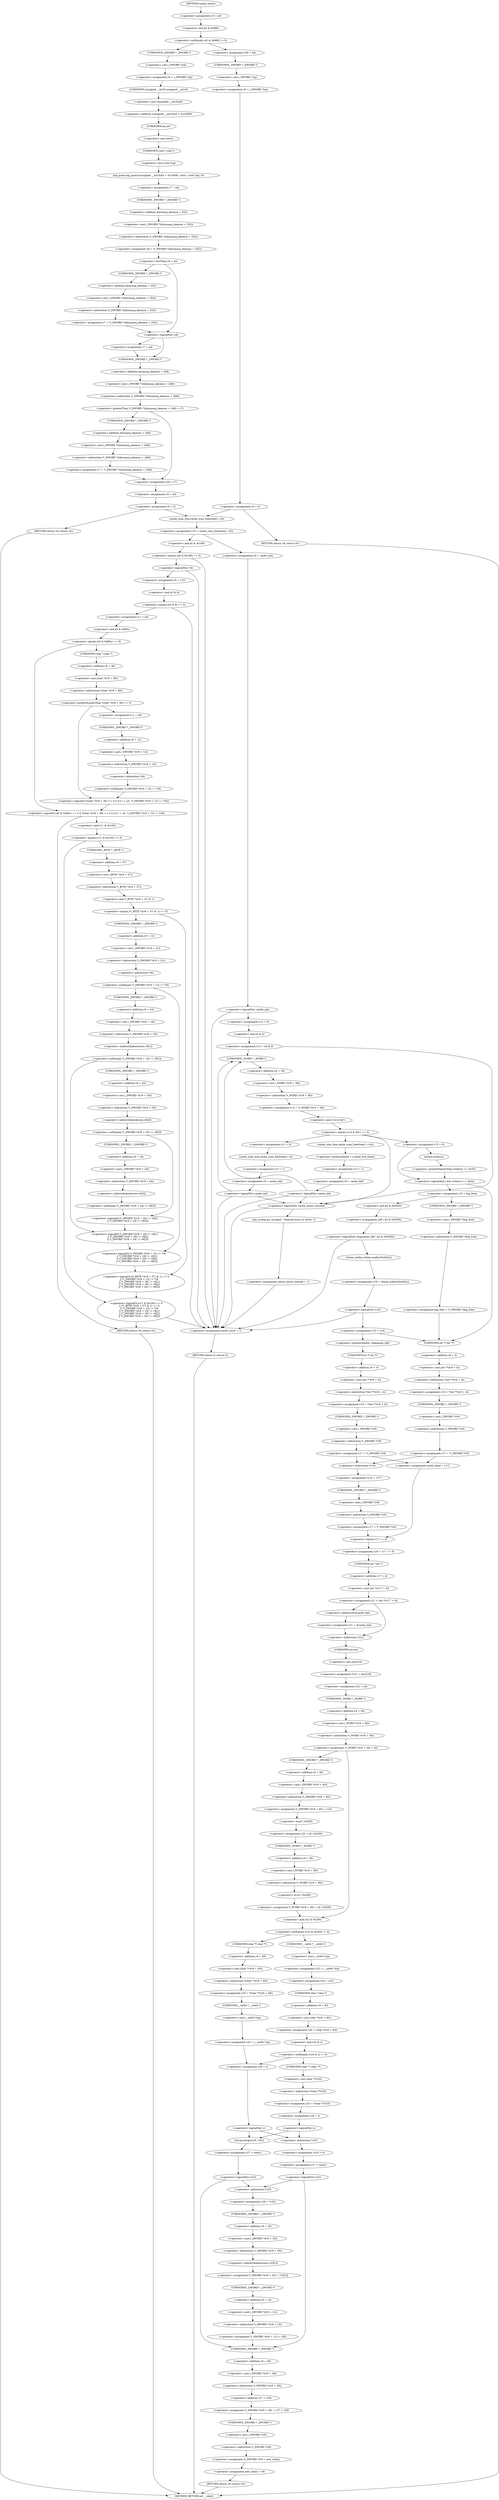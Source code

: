 digraph cache_insert {  
"1000156" [label = "(<operator>.assignment,v5 = a5)" ]
"1000160" [label = "(<operator>.notEquals,(a5 & 0x980) != 0)" ]
"1000161" [label = "(<operator>.and,a5 & 0x980)" ]
"1000166" [label = "(<operator>.assignment,v6 = (_DWORD *)cp)" ]
"1000168" [label = "(<operator>.cast,(_DWORD *)cp)" ]
"1000169" [label = "(UNKNOWN,_DWORD *,_DWORD *)" ]
"1000171" [label = "(log_query,log_query((unsigned __int16)a5 + 0x10000, (int)s, (void *)cp, 0))" ]
"1000172" [label = "(<operator>.addition,(unsigned __int16)a5 + 0x10000)" ]
"1000173" [label = "(<operator>.cast,(unsigned __int16)a5)" ]
"1000174" [label = "(UNKNOWN,unsigned __int16,unsigned __int16)" ]
"1000177" [label = "(<operator>.cast,(int)s)" ]
"1000178" [label = "(UNKNOWN,int,int)" ]
"1000180" [label = "(<operator>.cast,(void *)cp)" ]
"1000181" [label = "(UNKNOWN,void *,void *)" ]
"1000184" [label = "(<operator>.assignment,v7 = a4)" ]
"1000187" [label = "(<operator>.assignment,v8 = *(_DWORD *)(dnsmasq_daemon + 252))" ]
"1000189" [label = "(<operator>.indirection,*(_DWORD *)(dnsmasq_daemon + 252))" ]
"1000190" [label = "(<operator>.cast,(_DWORD *)(dnsmasq_daemon + 252))" ]
"1000191" [label = "(UNKNOWN,_DWORD *,_DWORD *)" ]
"1000192" [label = "(<operator>.addition,dnsmasq_daemon + 252)" ]
"1000196" [label = "(<operator>.lessThan,v8 < a4)" ]
"1000199" [label = "(<operator>.assignment,v7 = *(_DWORD *)(dnsmasq_daemon + 252))" ]
"1000201" [label = "(<operator>.indirection,*(_DWORD *)(dnsmasq_daemon + 252))" ]
"1000202" [label = "(<operator>.cast,(_DWORD *)(dnsmasq_daemon + 252))" ]
"1000203" [label = "(UNKNOWN,_DWORD *,_DWORD *)" ]
"1000204" [label = "(<operator>.addition,dnsmasq_daemon + 252)" ]
"1000208" [label = "(<operator>.logicalNot,!v8)" ]
"1000210" [label = "(<operator>.assignment,v7 = a4)" ]
"1000214" [label = "(<operator>.greaterThan,*(_DWORD *)(dnsmasq_daemon + 248) > v7)" ]
"1000215" [label = "(<operator>.indirection,*(_DWORD *)(dnsmasq_daemon + 248))" ]
"1000216" [label = "(<operator>.cast,(_DWORD *)(dnsmasq_daemon + 248))" ]
"1000217" [label = "(UNKNOWN,_DWORD *,_DWORD *)" ]
"1000218" [label = "(<operator>.addition,dnsmasq_daemon + 248)" ]
"1000222" [label = "(<operator>.assignment,v7 = *(_DWORD *)(dnsmasq_daemon + 248))" ]
"1000224" [label = "(<operator>.indirection,*(_DWORD *)(dnsmasq_daemon + 248))" ]
"1000225" [label = "(<operator>.cast,(_DWORD *)(dnsmasq_daemon + 248))" ]
"1000226" [label = "(UNKNOWN,_DWORD *,_DWORD *)" ]
"1000227" [label = "(<operator>.addition,dnsmasq_daemon + 248)" ]
"1000230" [label = "(<operator>.assignment,v29 = v7)" ]
"1000233" [label = "(<operator>.assignment,v5 = a5)" ]
"1000236" [label = "(<operator>.assignment,v9 = 0)" ]
"1000241" [label = "(RETURN,return v9;,return v9;)" ]
"1000245" [label = "(<operator>.assignment,v29 = a4)" ]
"1000248" [label = "(<operator>.assignment,v6 = (_DWORD *)cp)" ]
"1000250" [label = "(<operator>.cast,(_DWORD *)cp)" ]
"1000251" [label = "(UNKNOWN,_DWORD *,_DWORD *)" ]
"1000253" [label = "(<operator>.assignment,v9 = 0)" ]
"1000258" [label = "(RETURN,return v9;,return v9;)" ]
"1000260" [label = "(<operator>.assignment,v10 = cache_scan_free(time1, v5))" ]
"1000262" [label = "(cache_scan_free,cache_scan_free(time1, v5))" ]
"1000269" [label = "(<operator>.equals,(a5 & 0x180) == 0)" ]
"1000270" [label = "(<operator>.and,a5 & 0x180)" ]
"1000276" [label = "(<operator>.logicalNot,!v6)" ]
"1000279" [label = "(<operator>.assignment,v9 = v10)" ]
"1000283" [label = "(<operator>.equals,(a5 & 8) == 0)" ]
"1000284" [label = "(<operator>.and,a5 & 8)" ]
"1000289" [label = "(<operator>.assignment,v11 = a5)" ]
"1000293" [label = "(<operator>.logicalOr,(a5 & 0x80u) == 0 || *(char *)(v9 + 36) >= 0 || (v11 = a5, *(_DWORD *)(v9 + 12) != *v6))" ]
"1000294" [label = "(<operator>.equals,(a5 & 0x80u) == 0)" ]
"1000295" [label = "(<operator>.and,a5 & 0x80u)" ]
"1000299" [label = "(<operator>.logicalOr,*(char *)(v9 + 36) >= 0 || (v11 = a5, *(_DWORD *)(v9 + 12) != *v6))" ]
"1000300" [label = "(<operator>.greaterEqualsThan,*(char *)(v9 + 36) >= 0)" ]
"1000301" [label = "(<operator>.indirection,*(char *)(v9 + 36))" ]
"1000302" [label = "(<operator>.cast,(char *)(v9 + 36))" ]
"1000303" [label = "(UNKNOWN,char *,char *)" ]
"1000304" [label = "(<operator>.addition,v9 + 36)" ]
"1000309" [label = "(<operator>.assignment,v11 = a5)" ]
"1000312" [label = "(<operator>.notEquals,*(_DWORD *)(v9 + 12) != *v6)" ]
"1000313" [label = "(<operator>.indirection,*(_DWORD *)(v9 + 12))" ]
"1000314" [label = "(<operator>.cast,(_DWORD *)(v9 + 12))" ]
"1000315" [label = "(UNKNOWN,_DWORD *,_DWORD *)" ]
"1000316" [label = "(<operator>.addition,v9 + 12)" ]
"1000319" [label = "(<operator>.indirection,*v6)" ]
"1000323" [label = "(<operator>.logicalOr,(v11 & 0x100) == 0\n        || (*(_BYTE *)(v9 + 37) & 1) == 0\n        || *(_DWORD *)(v9 + 12) != *v6\n        || *(_DWORD *)(v9 + 16) != v6[1]\n        || *(_DWORD *)(v9 + 20) != v6[2]\n        || *(_DWORD *)(v9 + 24) != v6[3])" ]
"1000324" [label = "(<operator>.equals,(v11 & 0x100) == 0)" ]
"1000325" [label = "(<operator>.and,v11 & 0x100)" ]
"1000329" [label = "(<operator>.logicalOr,(*(_BYTE *)(v9 + 37) & 1) == 0\n        || *(_DWORD *)(v9 + 12) != *v6\n        || *(_DWORD *)(v9 + 16) != v6[1]\n        || *(_DWORD *)(v9 + 20) != v6[2]\n        || *(_DWORD *)(v9 + 24) != v6[3])" ]
"1000330" [label = "(<operator>.equals,(*(_BYTE *)(v9 + 37) & 1) == 0)" ]
"1000331" [label = "(<operator>.and,*(_BYTE *)(v9 + 37) & 1)" ]
"1000332" [label = "(<operator>.indirection,*(_BYTE *)(v9 + 37))" ]
"1000333" [label = "(<operator>.cast,(_BYTE *)(v9 + 37))" ]
"1000334" [label = "(UNKNOWN,_BYTE *,_BYTE *)" ]
"1000335" [label = "(<operator>.addition,v9 + 37)" ]
"1000340" [label = "(<operator>.logicalOr,*(_DWORD *)(v9 + 12) != *v6\n        || *(_DWORD *)(v9 + 16) != v6[1]\n        || *(_DWORD *)(v9 + 20) != v6[2]\n        || *(_DWORD *)(v9 + 24) != v6[3])" ]
"1000341" [label = "(<operator>.notEquals,*(_DWORD *)(v9 + 12) != *v6)" ]
"1000342" [label = "(<operator>.indirection,*(_DWORD *)(v9 + 12))" ]
"1000343" [label = "(<operator>.cast,(_DWORD *)(v9 + 12))" ]
"1000344" [label = "(UNKNOWN,_DWORD *,_DWORD *)" ]
"1000345" [label = "(<operator>.addition,v9 + 12)" ]
"1000348" [label = "(<operator>.indirection,*v6)" ]
"1000350" [label = "(<operator>.logicalOr,*(_DWORD *)(v9 + 16) != v6[1]\n        || *(_DWORD *)(v9 + 20) != v6[2]\n        || *(_DWORD *)(v9 + 24) != v6[3])" ]
"1000351" [label = "(<operator>.notEquals,*(_DWORD *)(v9 + 16) != v6[1])" ]
"1000352" [label = "(<operator>.indirection,*(_DWORD *)(v9 + 16))" ]
"1000353" [label = "(<operator>.cast,(_DWORD *)(v9 + 16))" ]
"1000354" [label = "(UNKNOWN,_DWORD *,_DWORD *)" ]
"1000355" [label = "(<operator>.addition,v9 + 16)" ]
"1000358" [label = "(<operator>.indirectIndexAccess,v6[1])" ]
"1000361" [label = "(<operator>.logicalOr,*(_DWORD *)(v9 + 20) != v6[2]\n        || *(_DWORD *)(v9 + 24) != v6[3])" ]
"1000362" [label = "(<operator>.notEquals,*(_DWORD *)(v9 + 20) != v6[2])" ]
"1000363" [label = "(<operator>.indirection,*(_DWORD *)(v9 + 20))" ]
"1000364" [label = "(<operator>.cast,(_DWORD *)(v9 + 20))" ]
"1000365" [label = "(UNKNOWN,_DWORD *,_DWORD *)" ]
"1000366" [label = "(<operator>.addition,v9 + 20)" ]
"1000369" [label = "(<operator>.indirectIndexAccess,v6[2])" ]
"1000372" [label = "(<operator>.notEquals,*(_DWORD *)(v9 + 24) != v6[3])" ]
"1000373" [label = "(<operator>.indirection,*(_DWORD *)(v9 + 24))" ]
"1000374" [label = "(<operator>.cast,(_DWORD *)(v9 + 24))" ]
"1000375" [label = "(UNKNOWN,_DWORD *,_DWORD *)" ]
"1000376" [label = "(<operator>.addition,v9 + 24)" ]
"1000379" [label = "(<operator>.indirectIndexAccess,v6[3])" ]
"1000384" [label = "(RETURN,return v9;,return v9;)" ]
"1000386" [label = "(<operator>.assignment,v9 = cache_tail)" ]
"1000390" [label = "(<operator>.logicalNot,!cache_tail)" ]
"1000393" [label = "(<operator>.assignment,v12 = 0)" ]
"1000396" [label = "(<operator>.assignment,v13 = a5 & 4)" ]
"1000398" [label = "(<operator>.and,a5 & 4)" ]
"1000404" [label = "(<operator>.assignment,v14 = *(_WORD *)(v9 + 36))" ]
"1000406" [label = "(<operator>.indirection,*(_WORD *)(v9 + 36))" ]
"1000407" [label = "(<operator>.cast,(_WORD *)(v9 + 36))" ]
"1000408" [label = "(UNKNOWN,_WORD *,_WORD *)" ]
"1000409" [label = "(<operator>.addition,v9 + 36)" ]
"1000413" [label = "(<operator>.equals,(v14 & 0xC) == 0)" ]
"1000414" [label = "(<operator>.and,v14 & 0xC)" ]
"1000419" [label = "(<operator>.assignment,v15 = 0)" ]
"1000423" [label = "(<operator>.logicalAnd,s && strlen(s) >= 0x32)" ]
"1000425" [label = "(<operator>.greaterEqualsThan,strlen(s) >= 0x32)" ]
"1000426" [label = "(strlen,strlen(s))" ]
"1000430" [label = "(<operator>.assignment,v15 = big_free)" ]
"1000436" [label = "(<operator>.assignment,big_free = *(_DWORD *)big_free)" ]
"1000438" [label = "(<operator>.indirection,*(_DWORD *)big_free)" ]
"1000439" [label = "(<operator>.cast,(_DWORD *)big_free)" ]
"1000440" [label = "(UNKNOWN,_DWORD *,_DWORD *)" ]
"1000445" [label = "(<operator>.logicalNot,!(bignames_left | a5 & 0x5000))" ]
"1000446" [label = "(<operator>.or,bignames_left | a5 & 0x5000)" ]
"1000448" [label = "(<operator>.and,a5 & 0x5000)" ]
"1000452" [label = "(<operator>.assignment,v19 = whine_malloc(0x404u))" ]
"1000454" [label = "(whine_malloc,whine_malloc(0x404u))" ]
"1000457" [label = "(<operator>.logicalNot,!v19)" ]
"1000460" [label = "(<operator>.assignment,v15 = v19)" ]
"1000466" [label = "(<operator>.preDecrement,--bignames_left)" ]
"1000468" [label = "(<operator>.assignment,v16 = *(int **)(v9 + 4))" ]
"1000470" [label = "(<operator>.indirection,*(int **)(v9 + 4))" ]
"1000471" [label = "(<operator>.cast,(int **)(v9 + 4))" ]
"1000472" [label = "(UNKNOWN,int **,int **)" ]
"1000473" [label = "(<operator>.addition,v9 + 4)" ]
"1000476" [label = "(<operator>.assignment,v17 = *(_DWORD *)v9)" ]
"1000478" [label = "(<operator>.indirection,*(_DWORD *)v9)" ]
"1000479" [label = "(<operator>.cast,(_DWORD *)v9)" ]
"1000480" [label = "(UNKNOWN,_DWORD *,_DWORD *)" ]
"1000486" [label = "(<operator>.assignment,v16 = *(int **)(v9 + 4))" ]
"1000488" [label = "(<operator>.indirection,*(int **)(v9 + 4))" ]
"1000489" [label = "(<operator>.cast,(int **)(v9 + 4))" ]
"1000490" [label = "(UNKNOWN,int **,int **)" ]
"1000491" [label = "(<operator>.addition,v9 + 4)" ]
"1000494" [label = "(<operator>.assignment,v17 = *(_DWORD *)v9)" ]
"1000496" [label = "(<operator>.indirection,*(_DWORD *)v9)" ]
"1000497" [label = "(<operator>.cast,(_DWORD *)v9)" ]
"1000498" [label = "(UNKNOWN,_DWORD *,_DWORD *)" ]
"1000504" [label = "(<operator>.assignment,*v16 = v17)" ]
"1000505" [label = "(<operator>.indirection,*v16)" ]
"1000508" [label = "(<operator>.assignment,v17 = *(_DWORD *)v9)" ]
"1000510" [label = "(<operator>.indirection,*(_DWORD *)v9)" ]
"1000511" [label = "(<operator>.cast,(_DWORD *)v9)" ]
"1000512" [label = "(UNKNOWN,_DWORD *,_DWORD *)" ]
"1000516" [label = "(<operator>.assignment,cache_head = v17)" ]
"1000520" [label = "(<operator>.assignment,v20 = v17 == 0)" ]
"1000522" [label = "(<operator>.equals,v17 == 0)" ]
"1000525" [label = "(<operator>.assignment,v21 = (int *)(v17 + 4))" ]
"1000527" [label = "(<operator>.cast,(int *)(v17 + 4))" ]
"1000528" [label = "(UNKNOWN,int *,int *)" ]
"1000529" [label = "(<operator>.addition,v17 + 4)" ]
"1000534" [label = "(<operator>.assignment,v21 = &cache_tail)" ]
"1000536" [label = "(<operator>.addressOf,&cache_tail)" ]
"1000538" [label = "(<operator>.assignment,*v21 = (int)v16)" ]
"1000539" [label = "(<operator>.indirection,*v21)" ]
"1000541" [label = "(<operator>.cast,(int)v16)" ]
"1000542" [label = "(UNKNOWN,int,int)" ]
"1000544" [label = "(<operator>.assignment,v22 = a5)" ]
"1000547" [label = "(<operator>.assignment,*(_WORD *)(v9 + 36) = a5)" ]
"1000548" [label = "(<operator>.indirection,*(_WORD *)(v9 + 36))" ]
"1000549" [label = "(<operator>.cast,(_WORD *)(v9 + 36))" ]
"1000550" [label = "(UNKNOWN,_WORD *,_WORD *)" ]
"1000551" [label = "(<operator>.addition,v9 + 36)" ]
"1000558" [label = "(<operator>.assignment,*(_DWORD *)(v9 + 40) = v15)" ]
"1000559" [label = "(<operator>.indirection,*(_DWORD *)(v9 + 40))" ]
"1000560" [label = "(<operator>.cast,(_DWORD *)(v9 + 40))" ]
"1000561" [label = "(UNKNOWN,_DWORD *,_DWORD *)" ]
"1000562" [label = "(<operator>.addition,v9 + 40)" ]
"1000566" [label = "(<operator>.assignment,v22 = a5 | 0x200)" ]
"1000568" [label = "(<operator>.or,a5 | 0x200)" ]
"1000571" [label = "(<operator>.assignment,*(_WORD *)(v9 + 36) = a5 | 0x200)" ]
"1000572" [label = "(<operator>.indirection,*(_WORD *)(v9 + 36))" ]
"1000573" [label = "(<operator>.cast,(_WORD *)(v9 + 36))" ]
"1000574" [label = "(UNKNOWN,_WORD *,_WORD *)" ]
"1000575" [label = "(<operator>.addition,v9 + 36)" ]
"1000578" [label = "(<operator>.or,a5 | 0x200)" ]
"1000582" [label = "(<operator>.notEquals,(v22 & 0x200) != 0)" ]
"1000583" [label = "(<operator>.and,v22 & 0x200)" ]
"1000588" [label = "(<operator>.assignment,v25 = *(char **)(v9 + 40))" ]
"1000590" [label = "(<operator>.indirection,*(char **)(v9 + 40))" ]
"1000591" [label = "(<operator>.cast,(char **)(v9 + 40))" ]
"1000592" [label = "(UNKNOWN,char **,char **)" ]
"1000593" [label = "(<operator>.addition,v9 + 40)" ]
"1000596" [label = "(<operator>.assignment,v23 = (__int64 *)cp)" ]
"1000598" [label = "(<operator>.cast,(__int64 *)cp)" ]
"1000599" [label = "(UNKNOWN,__int64 *,__int64 *)" ]
"1000603" [label = "(<operator>.assignment,v23 = (__int64 *)cp)" ]
"1000605" [label = "(<operator>.cast,(__int64 *)cp)" ]
"1000606" [label = "(UNKNOWN,__int64 *,__int64 *)" ]
"1000608" [label = "(<operator>.assignment,v24 = v22)" ]
"1000611" [label = "(<operator>.assignment,v25 = (char *)(v9 + 40))" ]
"1000613" [label = "(<operator>.cast,(char *)(v9 + 40))" ]
"1000614" [label = "(UNKNOWN,char *,char *)" ]
"1000615" [label = "(<operator>.addition,v9 + 40)" ]
"1000619" [label = "(<operator>.notEquals,(v24 & 2) != 0)" ]
"1000620" [label = "(<operator>.and,v24 & 2)" ]
"1000625" [label = "(<operator>.assignment,v25 = *(char **)v25)" ]
"1000627" [label = "(<operator>.indirection,*(char **)v25)" ]
"1000628" [label = "(<operator>.cast,(char **)v25)" ]
"1000629" [label = "(UNKNOWN,char **,char **)" ]
"1000631" [label = "(<operator>.assignment,v26 = s)" ]
"1000635" [label = "(<operator>.logicalNot,!s)" ]
"1000639" [label = "(<operator>.assignment,*v25 = 0)" ]
"1000640" [label = "(<operator>.indirection,*v25)" ]
"1000643" [label = "(<operator>.assignment,v27 = time1)" ]
"1000647" [label = "(<operator>.logicalNot,!v23)" ]
"1000651" [label = "(<operator>.assignment,*(_DWORD *)(v9 + 28) = v27 + v29)" ]
"1000652" [label = "(<operator>.indirection,*(_DWORD *)(v9 + 28))" ]
"1000653" [label = "(<operator>.cast,(_DWORD *)(v9 + 28))" ]
"1000654" [label = "(UNKNOWN,_DWORD *,_DWORD *)" ]
"1000655" [label = "(<operator>.addition,v9 + 28)" ]
"1000658" [label = "(<operator>.addition,v27 + v29)" ]
"1000661" [label = "(<operator>.assignment,*(_DWORD *)v9 = new_chain)" ]
"1000662" [label = "(<operator>.indirection,*(_DWORD *)v9)" ]
"1000663" [label = "(<operator>.cast,(_DWORD *)v9)" ]
"1000664" [label = "(UNKNOWN,_DWORD *,_DWORD *)" ]
"1000667" [label = "(<operator>.assignment,new_chain = v9)" ]
"1000670" [label = "(RETURN,return v9;,return v9;)" ]
"1000673" [label = "(<operator>.assignment,v28 = *v23)" ]
"1000675" [label = "(<operator>.indirection,*v23)" ]
"1000677" [label = "(<operator>.assignment,*(_QWORD *)(v9 + 20) = v23[1])" ]
"1000678" [label = "(<operator>.indirection,*(_QWORD *)(v9 + 20))" ]
"1000679" [label = "(<operator>.cast,(_QWORD *)(v9 + 20))" ]
"1000680" [label = "(UNKNOWN,_QWORD *,_QWORD *)" ]
"1000681" [label = "(<operator>.addition,v9 + 20)" ]
"1000684" [label = "(<operator>.indirectIndexAccess,v23[1])" ]
"1000687" [label = "(<operator>.assignment,*(_QWORD *)(v9 + 12) = v28)" ]
"1000688" [label = "(<operator>.indirection,*(_QWORD *)(v9 + 12))" ]
"1000689" [label = "(<operator>.cast,(_QWORD *)(v9 + 12))" ]
"1000690" [label = "(UNKNOWN,_QWORD *,_QWORD *)" ]
"1000691" [label = "(<operator>.addition,v9 + 12)" ]
"1000697" [label = "(strcpy,strcpy(v25, v26))" ]
"1000700" [label = "(<operator>.assignment,v27 = time1)" ]
"1000704" [label = "(<operator>.logicalNot,!v23)" ]
"1000708" [label = "(<operator>.assignment,v26 = s)" ]
"1000712" [label = "(<operator>.logicalNot,!s)" ]
"1000722" [label = "(cache_scan_free,cache_scan_free(time1, v14))" ]
"1000725" [label = "(<operator>.preIncrement,++cache_live_freed)" ]
"1000727" [label = "(<operator>.assignment,v12 = 1)" ]
"1000730" [label = "(<operator>.assignment,v9 = cache_tail)" ]
"1000734" [label = "(<operator>.logicalNot,!cache_tail)" ]
"1000739" [label = "(<operator>.assignment,v12 = 0)" ]
"1000742" [label = "(cache_scan_free,cache_scan_free(time1, 0))" ]
"1000745" [label = "(<operator>.assignment,v13 = 1)" ]
"1000748" [label = "(<operator>.assignment,v9 = cache_tail)" ]
"1000752" [label = "(<operator>.logicalNot,!cache_tail)" ]
"1000756" [label = "(<operator>.logicalNot,!cache_insert_warned)" ]
"1000759" [label = "(my_syslog,my_syslog(3, \"Internal error in cache.\"))" ]
"1000762" [label = "(<operator>.assignment,cache_insert_warned = 1)" ]
"1000766" [label = "(<operator>.assignment,insert_error = 1)" ]
"1000769" [label = "(RETURN,return 0;,return 0;)" ]
"1000125" [label = "(METHOD,cache_insert)" ]
"1000771" [label = "(METHOD_RETURN,int __cdecl)" ]
  "1000156" -> "1000161" 
  "1000160" -> "1000169" 
  "1000160" -> "1000245" 
  "1000161" -> "1000160" 
  "1000166" -> "1000174" 
  "1000168" -> "1000166" 
  "1000169" -> "1000168" 
  "1000171" -> "1000184" 
  "1000172" -> "1000178" 
  "1000173" -> "1000172" 
  "1000174" -> "1000173" 
  "1000177" -> "1000181" 
  "1000178" -> "1000177" 
  "1000180" -> "1000171" 
  "1000181" -> "1000180" 
  "1000184" -> "1000191" 
  "1000187" -> "1000196" 
  "1000189" -> "1000187" 
  "1000190" -> "1000189" 
  "1000191" -> "1000192" 
  "1000192" -> "1000190" 
  "1000196" -> "1000203" 
  "1000196" -> "1000208" 
  "1000199" -> "1000208" 
  "1000201" -> "1000199" 
  "1000202" -> "1000201" 
  "1000203" -> "1000204" 
  "1000204" -> "1000202" 
  "1000208" -> "1000217" 
  "1000208" -> "1000210" 
  "1000210" -> "1000217" 
  "1000214" -> "1000226" 
  "1000214" -> "1000230" 
  "1000215" -> "1000214" 
  "1000216" -> "1000215" 
  "1000217" -> "1000218" 
  "1000218" -> "1000216" 
  "1000222" -> "1000230" 
  "1000224" -> "1000222" 
  "1000225" -> "1000224" 
  "1000226" -> "1000227" 
  "1000227" -> "1000225" 
  "1000230" -> "1000233" 
  "1000233" -> "1000236" 
  "1000236" -> "1000241" 
  "1000236" -> "1000262" 
  "1000241" -> "1000771" 
  "1000245" -> "1000251" 
  "1000248" -> "1000253" 
  "1000250" -> "1000248" 
  "1000251" -> "1000250" 
  "1000253" -> "1000258" 
  "1000253" -> "1000262" 
  "1000258" -> "1000771" 
  "1000260" -> "1000270" 
  "1000260" -> "1000386" 
  "1000262" -> "1000260" 
  "1000269" -> "1000766" 
  "1000269" -> "1000276" 
  "1000270" -> "1000269" 
  "1000276" -> "1000766" 
  "1000276" -> "1000279" 
  "1000279" -> "1000284" 
  "1000283" -> "1000766" 
  "1000283" -> "1000289" 
  "1000284" -> "1000283" 
  "1000289" -> "1000295" 
  "1000293" -> "1000325" 
  "1000293" -> "1000384" 
  "1000294" -> "1000303" 
  "1000294" -> "1000293" 
  "1000295" -> "1000294" 
  "1000299" -> "1000293" 
  "1000300" -> "1000299" 
  "1000300" -> "1000309" 
  "1000301" -> "1000300" 
  "1000302" -> "1000301" 
  "1000303" -> "1000304" 
  "1000304" -> "1000302" 
  "1000309" -> "1000315" 
  "1000312" -> "1000299" 
  "1000313" -> "1000319" 
  "1000314" -> "1000313" 
  "1000315" -> "1000316" 
  "1000316" -> "1000314" 
  "1000319" -> "1000312" 
  "1000323" -> "1000766" 
  "1000323" -> "1000384" 
  "1000324" -> "1000334" 
  "1000324" -> "1000323" 
  "1000325" -> "1000324" 
  "1000329" -> "1000323" 
  "1000330" -> "1000344" 
  "1000330" -> "1000329" 
  "1000331" -> "1000330" 
  "1000332" -> "1000331" 
  "1000333" -> "1000332" 
  "1000334" -> "1000335" 
  "1000335" -> "1000333" 
  "1000340" -> "1000329" 
  "1000341" -> "1000354" 
  "1000341" -> "1000340" 
  "1000342" -> "1000348" 
  "1000343" -> "1000342" 
  "1000344" -> "1000345" 
  "1000345" -> "1000343" 
  "1000348" -> "1000341" 
  "1000350" -> "1000340" 
  "1000351" -> "1000365" 
  "1000351" -> "1000350" 
  "1000352" -> "1000358" 
  "1000353" -> "1000352" 
  "1000354" -> "1000355" 
  "1000355" -> "1000353" 
  "1000358" -> "1000351" 
  "1000361" -> "1000350" 
  "1000362" -> "1000375" 
  "1000362" -> "1000361" 
  "1000363" -> "1000369" 
  "1000364" -> "1000363" 
  "1000365" -> "1000366" 
  "1000366" -> "1000364" 
  "1000369" -> "1000362" 
  "1000372" -> "1000361" 
  "1000373" -> "1000379" 
  "1000374" -> "1000373" 
  "1000375" -> "1000376" 
  "1000376" -> "1000374" 
  "1000379" -> "1000372" 
  "1000384" -> "1000771" 
  "1000386" -> "1000390" 
  "1000390" -> "1000766" 
  "1000390" -> "1000393" 
  "1000393" -> "1000398" 
  "1000396" -> "1000408" 
  "1000396" -> "1000756" 
  "1000398" -> "1000396" 
  "1000404" -> "1000414" 
  "1000406" -> "1000404" 
  "1000407" -> "1000406" 
  "1000408" -> "1000409" 
  "1000409" -> "1000407" 
  "1000413" -> "1000419" 
  "1000413" -> "1000756" 
  "1000413" -> "1000722" 
  "1000413" -> "1000739" 
  "1000414" -> "1000413" 
  "1000419" -> "1000423" 
  "1000419" -> "1000426" 
  "1000423" -> "1000430" 
  "1000423" -> "1000490" 
  "1000425" -> "1000423" 
  "1000426" -> "1000425" 
  "1000430" -> "1000440" 
  "1000430" -> "1000448" 
  "1000436" -> "1000490" 
  "1000438" -> "1000436" 
  "1000439" -> "1000438" 
  "1000440" -> "1000439" 
  "1000445" -> "1000766" 
  "1000445" -> "1000454" 
  "1000446" -> "1000445" 
  "1000448" -> "1000446" 
  "1000452" -> "1000457" 
  "1000454" -> "1000452" 
  "1000457" -> "1000766" 
  "1000457" -> "1000460" 
  "1000460" -> "1000466" 
  "1000460" -> "1000490" 
  "1000466" -> "1000472" 
  "1000468" -> "1000480" 
  "1000470" -> "1000468" 
  "1000471" -> "1000470" 
  "1000472" -> "1000473" 
  "1000473" -> "1000471" 
  "1000476" -> "1000505" 
  "1000476" -> "1000516" 
  "1000478" -> "1000476" 
  "1000479" -> "1000478" 
  "1000480" -> "1000479" 
  "1000486" -> "1000498" 
  "1000488" -> "1000486" 
  "1000489" -> "1000488" 
  "1000490" -> "1000491" 
  "1000491" -> "1000489" 
  "1000494" -> "1000505" 
  "1000494" -> "1000516" 
  "1000496" -> "1000494" 
  "1000497" -> "1000496" 
  "1000498" -> "1000497" 
  "1000504" -> "1000512" 
  "1000505" -> "1000504" 
  "1000508" -> "1000522" 
  "1000510" -> "1000508" 
  "1000511" -> "1000510" 
  "1000512" -> "1000511" 
  "1000516" -> "1000522" 
  "1000520" -> "1000528" 
  "1000522" -> "1000520" 
  "1000525" -> "1000536" 
  "1000525" -> "1000539" 
  "1000527" -> "1000525" 
  "1000528" -> "1000529" 
  "1000529" -> "1000527" 
  "1000534" -> "1000539" 
  "1000536" -> "1000534" 
  "1000538" -> "1000544" 
  "1000539" -> "1000542" 
  "1000541" -> "1000538" 
  "1000542" -> "1000541" 
  "1000544" -> "1000550" 
  "1000547" -> "1000561" 
  "1000547" -> "1000583" 
  "1000548" -> "1000547" 
  "1000549" -> "1000548" 
  "1000550" -> "1000551" 
  "1000551" -> "1000549" 
  "1000558" -> "1000568" 
  "1000559" -> "1000558" 
  "1000560" -> "1000559" 
  "1000561" -> "1000562" 
  "1000562" -> "1000560" 
  "1000566" -> "1000574" 
  "1000568" -> "1000566" 
  "1000571" -> "1000583" 
  "1000572" -> "1000578" 
  "1000573" -> "1000572" 
  "1000574" -> "1000575" 
  "1000575" -> "1000573" 
  "1000578" -> "1000571" 
  "1000582" -> "1000592" 
  "1000582" -> "1000606" 
  "1000583" -> "1000582" 
  "1000588" -> "1000599" 
  "1000590" -> "1000588" 
  "1000591" -> "1000590" 
  "1000592" -> "1000593" 
  "1000593" -> "1000591" 
  "1000596" -> "1000708" 
  "1000598" -> "1000596" 
  "1000599" -> "1000598" 
  "1000603" -> "1000608" 
  "1000605" -> "1000603" 
  "1000606" -> "1000605" 
  "1000608" -> "1000614" 
  "1000611" -> "1000620" 
  "1000613" -> "1000611" 
  "1000614" -> "1000615" 
  "1000615" -> "1000613" 
  "1000619" -> "1000629" 
  "1000619" -> "1000708" 
  "1000620" -> "1000619" 
  "1000625" -> "1000631" 
  "1000627" -> "1000625" 
  "1000628" -> "1000627" 
  "1000629" -> "1000628" 
  "1000631" -> "1000635" 
  "1000635" -> "1000640" 
  "1000635" -> "1000697" 
  "1000639" -> "1000643" 
  "1000640" -> "1000639" 
  "1000643" -> "1000647" 
  "1000647" -> "1000654" 
  "1000647" -> "1000675" 
  "1000651" -> "1000664" 
  "1000652" -> "1000658" 
  "1000653" -> "1000652" 
  "1000654" -> "1000655" 
  "1000655" -> "1000653" 
  "1000658" -> "1000651" 
  "1000661" -> "1000667" 
  "1000662" -> "1000661" 
  "1000663" -> "1000662" 
  "1000664" -> "1000663" 
  "1000667" -> "1000670" 
  "1000670" -> "1000771" 
  "1000673" -> "1000680" 
  "1000675" -> "1000673" 
  "1000677" -> "1000690" 
  "1000678" -> "1000684" 
  "1000679" -> "1000678" 
  "1000680" -> "1000681" 
  "1000681" -> "1000679" 
  "1000684" -> "1000677" 
  "1000687" -> "1000654" 
  "1000688" -> "1000687" 
  "1000689" -> "1000688" 
  "1000690" -> "1000691" 
  "1000691" -> "1000689" 
  "1000697" -> "1000700" 
  "1000700" -> "1000704" 
  "1000704" -> "1000654" 
  "1000704" -> "1000675" 
  "1000708" -> "1000712" 
  "1000712" -> "1000640" 
  "1000712" -> "1000697" 
  "1000722" -> "1000725" 
  "1000725" -> "1000727" 
  "1000727" -> "1000730" 
  "1000730" -> "1000734" 
  "1000734" -> "1000408" 
  "1000734" -> "1000756" 
  "1000734" -> "1000766" 
  "1000739" -> "1000742" 
  "1000742" -> "1000745" 
  "1000745" -> "1000748" 
  "1000748" -> "1000752" 
  "1000752" -> "1000408" 
  "1000752" -> "1000756" 
  "1000752" -> "1000766" 
  "1000756" -> "1000759" 
  "1000756" -> "1000766" 
  "1000759" -> "1000762" 
  "1000762" -> "1000766" 
  "1000766" -> "1000769" 
  "1000769" -> "1000771" 
  "1000125" -> "1000156" 
}
